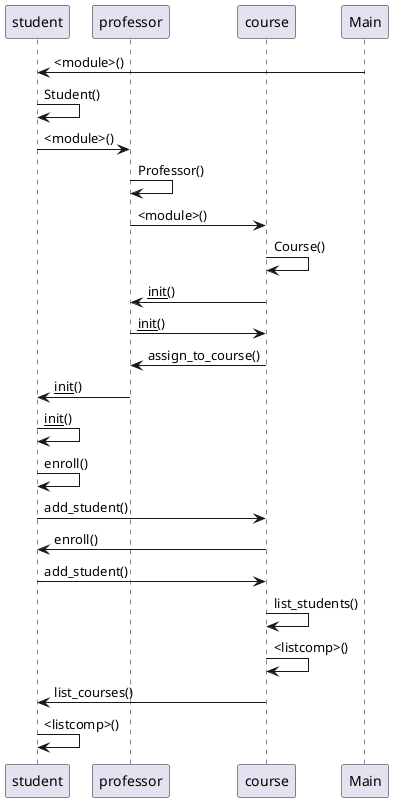@startuml
participant "student" as Object1
participant "professor" as Object2
participant "course" as Object3
Main -> Object1: <module>()
Object1 -> Object1: Student()
Object1 -> Object2: <module>()
Object2 -> Object2: Professor()
Object2 -> Object3: <module>()
Object3 -> Object3: Course()
Object3 -> Object2: __init__()
Object2 -> Object3: __init__()
Object3 -> Object2: assign_to_course()
Object2 -> Object1: __init__()
Object1 -> Object1: __init__()
Object1 -> Object1: enroll()
Object1 -> Object3: add_student()
Object3 -> Object1: enroll()
Object1 -> Object3: add_student()
Object3 -> Object3: list_students()
Object3 -> Object3: <listcomp>()
Object3 -> Object1: list_courses()
Object1 -> Object1: <listcomp>()
@enduml
